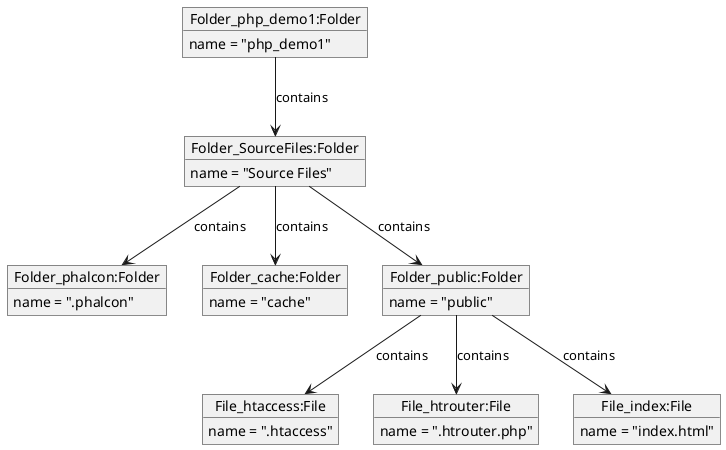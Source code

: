 @startuml

object "Folder_php_demo1:Folder" as fphp1 {
    name = "php_demo1"
}

object "Folder_SourceFiles:Folder" as fs {
    name = "Source Files"
}

object "Folder_phalcon:Folder" as fphalcon {
    name = ".phalcon"
}

object "Folder_cache:Folder" as fcache {
    name = "cache"
}

object "Folder_public:Folder" as fpublic {
    name = "public"
}

object "File_htaccess:File" as fht {
    name = ".htaccess"
}

object "File_htrouter:File" as fhr {
    name = ".htrouter.php"
}

object "File_index:File" as findex {
    name = "index.html"
}

fphp1 --> fs : contains
fs --> fphalcon : contains
fs --> fcache : contains
fs --> fpublic : contains
fpublic --> fht : contains
fpublic --> fhr : contains
fpublic --> findex : contains

@enduml
